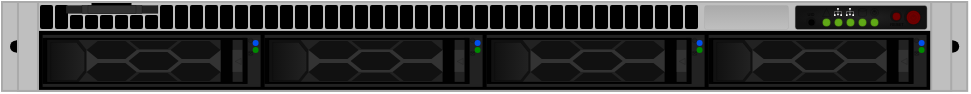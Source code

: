 <mxfile version="24.5.1" type="device">
  <diagram name="Page-1" id="KZN-zyBD-0XipZeYQRDT">
    <mxGraphModel dx="574" dy="332" grid="1" gridSize="10" guides="1" tooltips="1" connect="1" arrows="1" fold="1" page="1" pageScale="1" pageWidth="500" pageHeight="200" math="0" shadow="0">
      <root>
        <mxCell id="0" />
        <mxCell id="1" parent="0" />
        <mxCell id="4ou6pQqf3mK2EiXASReZ-273" value="" style="group" vertex="1" connectable="0" parent="1">
          <mxGeometry x="9" y="78" width="482.6" height="44.45" as="geometry" />
        </mxCell>
        <mxCell id="9eh16xiQdjSHdPkHuFP6-378" value="" style="rounded=0;whiteSpace=wrap;html=1;strokeColor=#aaaaaa;fillColor=#bfbfbf;strokeWidth=1;container=0;part=1;movable=1;resizable=1;rotatable=1;deletable=1;editable=1;locked=0;connectable=1;" parent="4ou6pQqf3mK2EiXASReZ-273" vertex="1">
          <mxGeometry width="482.6" height="44.45" as="geometry" />
        </mxCell>
        <mxCell id="9eh16xiQdjSHdPkHuFP6-379" value="" style="rounded=0;whiteSpace=wrap;html=1;strokeColor=#aaaaaa;fillColor=#BFBFBF;strokeWidth=1;movable=1;resizable=1;rotatable=1;deletable=1;editable=1;locked=0;connectable=1;container=0;" parent="4ou6pQqf3mK2EiXASReZ-273" vertex="1">
          <mxGeometry x="18" width="446.6" height="44.45" as="geometry" />
        </mxCell>
        <mxCell id="jP2WbbBxQBNUkDRbYnSl-231" value="" style="rounded=0;whiteSpace=wrap;html=1;fillColor=#000000;fontColor=#ffffff;strokeColor=none;container=0;" parent="4ou6pQqf3mK2EiXASReZ-273" vertex="1">
          <mxGeometry x="7" y="19.225" width="4" height="6" as="geometry" />
        </mxCell>
        <mxCell id="jP2WbbBxQBNUkDRbYnSl-232" value="" style="ellipse;whiteSpace=wrap;html=1;aspect=fixed;strokeColor=none;fillColor=#000000;container=0;" parent="4ou6pQqf3mK2EiXASReZ-273" vertex="1">
          <mxGeometry x="8" y="19.225" width="6" height="6" as="geometry" />
        </mxCell>
        <mxCell id="jP2WbbBxQBNUkDRbYnSl-233" value="" style="ellipse;whiteSpace=wrap;html=1;aspect=fixed;strokeColor=none;fillColor=#000000;container=0;" parent="4ou6pQqf3mK2EiXASReZ-273" vertex="1">
          <mxGeometry x="4" y="19.225" width="6" height="6" as="geometry" />
        </mxCell>
        <mxCell id="wEfOMtyTKLQo5fzBktWI-2" value="" style="rounded=0;whiteSpace=wrap;html=1;fillColor=#000000;fontColor=#ffffff;strokeColor=none;container=0;" parent="4ou6pQqf3mK2EiXASReZ-273" vertex="1">
          <mxGeometry x="471.596" y="19.225" width="4" height="6" as="geometry" />
        </mxCell>
        <mxCell id="wEfOMtyTKLQo5fzBktWI-3" value="" style="ellipse;whiteSpace=wrap;html=1;aspect=fixed;strokeColor=none;fillColor=#000000;container=0;" parent="4ou6pQqf3mK2EiXASReZ-273" vertex="1">
          <mxGeometry x="472.596" y="19.225" width="6" height="6" as="geometry" />
        </mxCell>
        <mxCell id="wEfOMtyTKLQo5fzBktWI-4" value="" style="ellipse;whiteSpace=wrap;html=1;aspect=fixed;strokeColor=none;fillColor=#000000;container=0;" parent="4ou6pQqf3mK2EiXASReZ-273" vertex="1">
          <mxGeometry x="468.596" y="19.225" width="6" height="6" as="geometry" />
        </mxCell>
        <mxCell id="jP2WbbBxQBNUkDRbYnSl-206" value="" style="rounded=0;whiteSpace=wrap;html=1;strokeColor=#aaaaaa;fillColor=#bfbfbf;strokeWidth=1;movable=1;resizable=1;rotatable=1;deletable=1;editable=1;locked=0;connectable=1;container=0;" parent="4ou6pQqf3mK2EiXASReZ-273" vertex="1">
          <mxGeometry x="7.996" width="10" height="44.45" as="geometry" />
        </mxCell>
        <mxCell id="wEfOMtyTKLQo5fzBktWI-5" value="" style="rounded=0;whiteSpace=wrap;html=1;strokeColor=#aaaaaa;fillColor=#bfbfbf;strokeWidth=1;movable=1;resizable=1;rotatable=1;deletable=1;editable=1;locked=0;connectable=1;container=0;" parent="4ou6pQqf3mK2EiXASReZ-273" vertex="1">
          <mxGeometry x="464.6" width="10" height="44.45" as="geometry" />
        </mxCell>
        <mxCell id="s0dWRtyi07ZF37cMcm2--266" value="" style="rounded=1;whiteSpace=wrap;html=1;strokeColor=#aaaaaa;fillColor=#BFBFBF;strokeWidth=0.2;movable=1;resizable=1;rotatable=1;deletable=1;editable=1;locked=0;connectable=1;container=0;align=center;verticalAlign=middle;fontFamily=Helvetica;fontSize=12;fontColor=default;arcSize=9;gradientColor=#AAAAAA;gradientDirection=north;" parent="4ou6pQqf3mK2EiXASReZ-273" vertex="1">
          <mxGeometry x="351" y="1.5" width="42" height="12" as="geometry" />
        </mxCell>
        <mxCell id="s0dWRtyi07ZF37cMcm2--295" value="" style="rounded=1;whiteSpace=wrap;html=1;strokeColor=none;fillColor=#000000;strokeWidth=1;movable=1;resizable=1;rotatable=1;deletable=1;editable=1;locked=0;connectable=1;container=0;" parent="4ou6pQqf3mK2EiXASReZ-273" vertex="1">
          <mxGeometry x="19" y="1.5" width="6.5" height="12" as="geometry" />
        </mxCell>
        <mxCell id="s0dWRtyi07ZF37cMcm2--64" value="" style="rounded=0;whiteSpace=wrap;html=1;strokeColor=none;fillColor=#000000;strokeWidth=1;movable=1;resizable=1;rotatable=1;deletable=1;editable=1;locked=0;connectable=1;container=0;" parent="4ou6pQqf3mK2EiXASReZ-273" vertex="1">
          <mxGeometry x="18.5" y="14.45" width="445.6" height="29.5" as="geometry" />
        </mxCell>
        <mxCell id="4ou6pQqf3mK2EiXASReZ-177" value="" style="group" vertex="1" connectable="0" parent="4ou6pQqf3mK2EiXASReZ-273">
          <mxGeometry x="20.3" y="16.45" width="442" height="26" as="geometry" />
        </mxCell>
        <mxCell id="4ou6pQqf3mK2EiXASReZ-107" value="" style="group" vertex="1" connectable="0" parent="4ou6pQqf3mK2EiXASReZ-177">
          <mxGeometry width="109" height="26" as="geometry" />
        </mxCell>
        <mxCell id="4ou6pQqf3mK2EiXASReZ-9" value="" style="rounded=0;whiteSpace=wrap;html=1;strokeColor=none;fillColor=#222222;strokeWidth=1;movable=1;resizable=1;rotatable=1;deletable=1;editable=1;locked=0;connectable=1;container=0;" vertex="1" parent="4ou6pQqf3mK2EiXASReZ-107">
          <mxGeometry width="109" height="26" as="geometry" />
        </mxCell>
        <mxCell id="4ou6pQqf3mK2EiXASReZ-10" value="" style="rounded=0;whiteSpace=wrap;html=1;strokeColor=#000000;fillColor=#222222;strokeWidth=1;movable=1;resizable=1;rotatable=1;deletable=1;editable=1;locked=0;connectable=1;container=0;perimeterSpacing=0;" vertex="1" parent="4ou6pQqf3mK2EiXASReZ-107">
          <mxGeometry x="2" y="2" width="100" height="22" as="geometry" />
        </mxCell>
        <mxCell id="4ou6pQqf3mK2EiXASReZ-12" value="" style="shape=loopLimit;whiteSpace=wrap;html=1;rounded=0;strokeWidth=1;align=center;verticalAlign=middle;fontFamily=Helvetica;fontSize=12;fontColor=default;resizable=1;fillColor=#111111;strokeColor=none;rotation=90;size=5;" vertex="1" parent="4ou6pQqf3mK2EiXASReZ-107">
          <mxGeometry x="1.75" y="3.25" width="21" height="19.5" as="geometry" />
        </mxCell>
        <mxCell id="4ou6pQqf3mK2EiXASReZ-13" value="" style="shape=loopLimit;whiteSpace=wrap;html=1;rounded=0;strokeWidth=0.1;align=center;verticalAlign=middle;fontFamily=Helvetica;fontSize=12;fontColor=default;resizable=1;fillColor=#111111;strokeColor=#000000;rotation=90;size=5;gradientColor=#222222;gradientDirection=north;" vertex="1" parent="4ou6pQqf3mK2EiXASReZ-107">
          <mxGeometry x="2.75" y="4.5" width="19" height="17" as="geometry" />
        </mxCell>
        <mxCell id="4ou6pQqf3mK2EiXASReZ-19" value="" style="whiteSpace=wrap;html=1;rounded=0;strokeWidth=1;align=center;verticalAlign=middle;fontFamily=Helvetica;fontSize=12;fontColor=default;resizable=1;fillColor=#010101;strokeColor=none;container=0;" vertex="1" parent="4ou6pQqf3mK2EiXASReZ-107">
          <mxGeometry x="89" y="2" width="6" height="22" as="geometry" />
        </mxCell>
        <mxCell id="4ou6pQqf3mK2EiXASReZ-20" value="" style="whiteSpace=wrap;html=1;rounded=0;strokeWidth=1;align=center;verticalAlign=middle;fontFamily=Helvetica;fontSize=12;fontColor=default;resizable=1;fillColor=#333333;strokeColor=none;container=0;" vertex="1" parent="4ou6pQqf3mK2EiXASReZ-107">
          <mxGeometry x="95" y="7.5" width="5" height="11" as="geometry" />
        </mxCell>
        <mxCell id="4ou6pQqf3mK2EiXASReZ-21" value="" style="triangle;whiteSpace=wrap;html=1;strokeColor=#111111;rounded=0;strokeWidth=0.1;align=center;verticalAlign=middle;fontFamily=Helvetica;fontSize=12;fontColor=default;resizable=1;fillColor=#333333;rotation=-180;container=0;" vertex="1" parent="4ou6pQqf3mK2EiXASReZ-107">
          <mxGeometry x="96" y="11.5" width="3" height="3" as="geometry" />
        </mxCell>
        <mxCell id="4ou6pQqf3mK2EiXASReZ-22" value="" style="whiteSpace=wrap;html=1;rounded=0;strokeWidth=1;align=center;verticalAlign=middle;fontFamily=Helvetica;fontSize=12;fontColor=default;resizable=1;fillColor=#333333;strokeColor=none;container=0;" vertex="1" parent="4ou6pQqf3mK2EiXASReZ-107">
          <mxGeometry x="22" y="7.5" width="67" height="11" as="geometry" />
        </mxCell>
        <mxCell id="4ou6pQqf3mK2EiXASReZ-14" value="" style="shape=hexagon;perimeter=hexagonPerimeter2;whiteSpace=wrap;html=1;fixedSize=1;rounded=0;strokeWidth=1;align=center;verticalAlign=middle;fontFamily=Helvetica;fontSize=12;fontColor=default;resizable=1;fillColor=#111111;strokeColor=none;size=5.568;container=0;" vertex="1" parent="4ou6pQqf3mK2EiXASReZ-107">
          <mxGeometry x="22" y="3" width="25" height="9" as="geometry" />
        </mxCell>
        <mxCell id="4ou6pQqf3mK2EiXASReZ-15" value="" style="shape=hexagon;perimeter=hexagonPerimeter2;whiteSpace=wrap;html=1;fixedSize=1;rounded=0;strokeWidth=1;align=center;verticalAlign=middle;fontFamily=Helvetica;fontSize=12;fontColor=default;resizable=1;fillColor=#111111;strokeColor=none;size=5.568;container=0;" vertex="1" parent="4ou6pQqf3mK2EiXASReZ-107">
          <mxGeometry x="22" y="14" width="25" height="9" as="geometry" />
        </mxCell>
        <mxCell id="4ou6pQqf3mK2EiXASReZ-16" value="" style="shape=hexagon;perimeter=hexagonPerimeter2;whiteSpace=wrap;html=1;fixedSize=1;rounded=0;strokeWidth=1;align=center;verticalAlign=middle;fontFamily=Helvetica;fontSize=12;fontColor=default;resizable=1;fillColor=#111111;strokeColor=none;size=5.568;container=0;" vertex="1" parent="4ou6pQqf3mK2EiXASReZ-107">
          <mxGeometry x="43" y="8.5" width="25" height="9" as="geometry" />
        </mxCell>
        <mxCell id="4ou6pQqf3mK2EiXASReZ-17" value="" style="shape=hexagon;perimeter=hexagonPerimeter2;whiteSpace=wrap;html=1;fixedSize=1;rounded=0;strokeWidth=1;align=center;verticalAlign=middle;fontFamily=Helvetica;fontSize=12;fontColor=default;resizable=1;fillColor=#111111;strokeColor=none;size=5.568;container=0;" vertex="1" parent="4ou6pQqf3mK2EiXASReZ-107">
          <mxGeometry x="64" y="3" width="25" height="9" as="geometry" />
        </mxCell>
        <mxCell id="4ou6pQqf3mK2EiXASReZ-18" value="" style="shape=hexagon;perimeter=hexagonPerimeter2;whiteSpace=wrap;html=1;fixedSize=1;rounded=0;strokeWidth=1;align=center;verticalAlign=middle;fontFamily=Helvetica;fontSize=12;fontColor=default;resizable=1;fillColor=#111111;strokeColor=none;size=5.568;container=0;" vertex="1" parent="4ou6pQqf3mK2EiXASReZ-107">
          <mxGeometry x="64" y="14" width="25" height="9" as="geometry" />
        </mxCell>
        <mxCell id="4ou6pQqf3mK2EiXASReZ-23" value="" style="whiteSpace=wrap;html=1;rounded=0;strokeWidth=1;align=center;verticalAlign=middle;fontFamily=Helvetica;fontSize=12;fontColor=default;resizable=1;fillColor=#010101;strokeColor=none;container=0;" vertex="1" parent="4ou6pQqf3mK2EiXASReZ-107">
          <mxGeometry x="100" y="1.5" width="2" height="23" as="geometry" />
        </mxCell>
        <mxCell id="4ou6pQqf3mK2EiXASReZ-24" value="" style="whiteSpace=wrap;html=1;rounded=0;strokeWidth=1;align=center;verticalAlign=middle;fontFamily=Helvetica;fontSize=12;fontColor=default;resizable=1;fillColor=#010101;strokeColor=none;container=0;" vertex="1" parent="4ou6pQqf3mK2EiXASReZ-107">
          <mxGeometry y="1.5" width="2" height="23" as="geometry" />
        </mxCell>
        <mxCell id="4ou6pQqf3mK2EiXASReZ-26" value="" style="shape=trapezoid;perimeter=trapezoidPerimeter;whiteSpace=wrap;html=1;fixedSize=1;rounded=0;strokeWidth=1;align=center;verticalAlign=middle;fontFamily=Helvetica;fontSize=12;fontColor=default;resizable=1;fillColor=#111111;strokeColor=none;size=4.94;container=0;flipV=1;" vertex="1" parent="4ou6pQqf3mK2EiXASReZ-107">
          <mxGeometry x="43.5" y="3" width="24" height="4" as="geometry" />
        </mxCell>
        <mxCell id="4ou6pQqf3mK2EiXASReZ-27" value="" style="rounded=1;whiteSpace=wrap;html=1;strokeColor=none;fillColor=#008a00;fontColor=#ffffff;container=0;arcSize=50;" vertex="1" parent="4ou6pQqf3mK2EiXASReZ-107">
          <mxGeometry x="105" y="6" width="3" height="3" as="geometry" />
        </mxCell>
        <mxCell id="4ou6pQqf3mK2EiXASReZ-28" value="" style="rounded=1;whiteSpace=wrap;html=1;strokeColor=none;fillColor=#0050ef;fontColor=#ffffff;container=0;arcSize=50;" vertex="1" parent="4ou6pQqf3mK2EiXASReZ-107">
          <mxGeometry x="105" y="2.5" width="3" height="3" as="geometry" />
        </mxCell>
        <mxCell id="4ou6pQqf3mK2EiXASReZ-29" value="" style="strokeWidth=0.1;html=1;shape=mxgraph.flowchart.database;whiteSpace=wrap;strokeColor=#010101;fillColor=none;movable=1;resizable=1;rotatable=1;deletable=1;editable=1;locked=0;connectable=1;container=0;" vertex="1" parent="4ou6pQqf3mK2EiXASReZ-107">
          <mxGeometry x="102.75" y="8" width="2" height="2" as="geometry" />
        </mxCell>
        <mxCell id="4ou6pQqf3mK2EiXASReZ-30" value="" style="strokeWidth=0.1;html=1;shape=mxgraph.flowchart.database;whiteSpace=wrap;strokeColor=#010101;fillColor=none;movable=1;resizable=1;rotatable=1;deletable=1;editable=1;locked=0;connectable=1;container=0;" vertex="1" parent="4ou6pQqf3mK2EiXASReZ-107">
          <mxGeometry x="102.75" y="1.5" width="2" height="2" as="geometry" />
        </mxCell>
        <mxCell id="4ou6pQqf3mK2EiXASReZ-31" value="" style="shape=mxgraph.sysml.x;strokeWidth=0.1;strokeColor=#010101;" vertex="1" parent="4ou6pQqf3mK2EiXASReZ-107">
          <mxGeometry x="102.75" y="8" width="2" height="2" as="geometry" />
        </mxCell>
        <mxCell id="4ou6pQqf3mK2EiXASReZ-106" value="" style="shape=trapezoid;perimeter=trapezoidPerimeter;whiteSpace=wrap;html=1;fixedSize=1;rounded=0;strokeWidth=1;align=center;verticalAlign=middle;fontFamily=Helvetica;fontSize=12;fontColor=default;resizable=1;fillColor=#111111;strokeColor=none;size=4.94;container=0;flipV=0;" vertex="1" parent="4ou6pQqf3mK2EiXASReZ-107">
          <mxGeometry x="43.5" y="19" width="24" height="4" as="geometry" />
        </mxCell>
        <mxCell id="4ou6pQqf3mK2EiXASReZ-108" value="" style="group" vertex="1" connectable="0" parent="4ou6pQqf3mK2EiXASReZ-177">
          <mxGeometry x="111" width="109" height="26" as="geometry" />
        </mxCell>
        <mxCell id="4ou6pQqf3mK2EiXASReZ-109" value="" style="rounded=0;whiteSpace=wrap;html=1;strokeColor=none;fillColor=#222222;strokeWidth=1;movable=1;resizable=1;rotatable=1;deletable=1;editable=1;locked=0;connectable=1;container=0;" vertex="1" parent="4ou6pQqf3mK2EiXASReZ-108">
          <mxGeometry width="109" height="26" as="geometry" />
        </mxCell>
        <mxCell id="4ou6pQqf3mK2EiXASReZ-110" value="" style="rounded=0;whiteSpace=wrap;html=1;strokeColor=#000000;fillColor=#222222;strokeWidth=1;movable=1;resizable=1;rotatable=1;deletable=1;editable=1;locked=0;connectable=1;container=0;perimeterSpacing=0;" vertex="1" parent="4ou6pQqf3mK2EiXASReZ-108">
          <mxGeometry x="2" y="2" width="100" height="22" as="geometry" />
        </mxCell>
        <mxCell id="4ou6pQqf3mK2EiXASReZ-111" value="" style="shape=loopLimit;whiteSpace=wrap;html=1;rounded=0;strokeWidth=1;align=center;verticalAlign=middle;fontFamily=Helvetica;fontSize=12;fontColor=default;resizable=1;fillColor=#111111;strokeColor=none;rotation=90;size=5;" vertex="1" parent="4ou6pQqf3mK2EiXASReZ-108">
          <mxGeometry x="1.75" y="3.25" width="21" height="19.5" as="geometry" />
        </mxCell>
        <mxCell id="4ou6pQqf3mK2EiXASReZ-112" value="" style="shape=loopLimit;whiteSpace=wrap;html=1;rounded=0;strokeWidth=0.1;align=center;verticalAlign=middle;fontFamily=Helvetica;fontSize=12;fontColor=default;resizable=1;fillColor=#111111;strokeColor=#000000;rotation=90;size=5;gradientColor=#222222;gradientDirection=north;" vertex="1" parent="4ou6pQqf3mK2EiXASReZ-108">
          <mxGeometry x="2.75" y="4.5" width="19" height="17" as="geometry" />
        </mxCell>
        <mxCell id="4ou6pQqf3mK2EiXASReZ-113" value="" style="whiteSpace=wrap;html=1;rounded=0;strokeWidth=1;align=center;verticalAlign=middle;fontFamily=Helvetica;fontSize=12;fontColor=default;resizable=1;fillColor=#010101;strokeColor=none;container=0;" vertex="1" parent="4ou6pQqf3mK2EiXASReZ-108">
          <mxGeometry x="89" y="2" width="6" height="22" as="geometry" />
        </mxCell>
        <mxCell id="4ou6pQqf3mK2EiXASReZ-114" value="" style="whiteSpace=wrap;html=1;rounded=0;strokeWidth=1;align=center;verticalAlign=middle;fontFamily=Helvetica;fontSize=12;fontColor=default;resizable=1;fillColor=#333333;strokeColor=none;container=0;" vertex="1" parent="4ou6pQqf3mK2EiXASReZ-108">
          <mxGeometry x="95" y="7.5" width="5" height="11" as="geometry" />
        </mxCell>
        <mxCell id="4ou6pQqf3mK2EiXASReZ-115" value="" style="triangle;whiteSpace=wrap;html=1;strokeColor=#111111;rounded=0;strokeWidth=0.1;align=center;verticalAlign=middle;fontFamily=Helvetica;fontSize=12;fontColor=default;resizable=1;fillColor=#333333;rotation=-180;container=0;" vertex="1" parent="4ou6pQqf3mK2EiXASReZ-108">
          <mxGeometry x="96" y="11.5" width="3" height="3" as="geometry" />
        </mxCell>
        <mxCell id="4ou6pQqf3mK2EiXASReZ-116" value="" style="whiteSpace=wrap;html=1;rounded=0;strokeWidth=1;align=center;verticalAlign=middle;fontFamily=Helvetica;fontSize=12;fontColor=default;resizable=1;fillColor=#333333;strokeColor=none;container=0;" vertex="1" parent="4ou6pQqf3mK2EiXASReZ-108">
          <mxGeometry x="22" y="7.5" width="67" height="11" as="geometry" />
        </mxCell>
        <mxCell id="4ou6pQqf3mK2EiXASReZ-117" value="" style="shape=hexagon;perimeter=hexagonPerimeter2;whiteSpace=wrap;html=1;fixedSize=1;rounded=0;strokeWidth=1;align=center;verticalAlign=middle;fontFamily=Helvetica;fontSize=12;fontColor=default;resizable=1;fillColor=#111111;strokeColor=none;size=5.568;container=0;" vertex="1" parent="4ou6pQqf3mK2EiXASReZ-108">
          <mxGeometry x="22" y="3" width="25" height="9" as="geometry" />
        </mxCell>
        <mxCell id="4ou6pQqf3mK2EiXASReZ-118" value="" style="shape=hexagon;perimeter=hexagonPerimeter2;whiteSpace=wrap;html=1;fixedSize=1;rounded=0;strokeWidth=1;align=center;verticalAlign=middle;fontFamily=Helvetica;fontSize=12;fontColor=default;resizable=1;fillColor=#111111;strokeColor=none;size=5.568;container=0;" vertex="1" parent="4ou6pQqf3mK2EiXASReZ-108">
          <mxGeometry x="22" y="14" width="25" height="9" as="geometry" />
        </mxCell>
        <mxCell id="4ou6pQqf3mK2EiXASReZ-119" value="" style="shape=hexagon;perimeter=hexagonPerimeter2;whiteSpace=wrap;html=1;fixedSize=1;rounded=0;strokeWidth=1;align=center;verticalAlign=middle;fontFamily=Helvetica;fontSize=12;fontColor=default;resizable=1;fillColor=#111111;strokeColor=none;size=5.568;container=0;" vertex="1" parent="4ou6pQqf3mK2EiXASReZ-108">
          <mxGeometry x="43" y="8.5" width="25" height="9" as="geometry" />
        </mxCell>
        <mxCell id="4ou6pQqf3mK2EiXASReZ-120" value="" style="shape=hexagon;perimeter=hexagonPerimeter2;whiteSpace=wrap;html=1;fixedSize=1;rounded=0;strokeWidth=1;align=center;verticalAlign=middle;fontFamily=Helvetica;fontSize=12;fontColor=default;resizable=1;fillColor=#111111;strokeColor=none;size=5.568;container=0;" vertex="1" parent="4ou6pQqf3mK2EiXASReZ-108">
          <mxGeometry x="64" y="3" width="25" height="9" as="geometry" />
        </mxCell>
        <mxCell id="4ou6pQqf3mK2EiXASReZ-121" value="" style="shape=hexagon;perimeter=hexagonPerimeter2;whiteSpace=wrap;html=1;fixedSize=1;rounded=0;strokeWidth=1;align=center;verticalAlign=middle;fontFamily=Helvetica;fontSize=12;fontColor=default;resizable=1;fillColor=#111111;strokeColor=none;size=5.568;container=0;" vertex="1" parent="4ou6pQqf3mK2EiXASReZ-108">
          <mxGeometry x="64" y="14" width="25" height="9" as="geometry" />
        </mxCell>
        <mxCell id="4ou6pQqf3mK2EiXASReZ-122" value="" style="whiteSpace=wrap;html=1;rounded=0;strokeWidth=1;align=center;verticalAlign=middle;fontFamily=Helvetica;fontSize=12;fontColor=default;resizable=1;fillColor=#010101;strokeColor=none;container=0;" vertex="1" parent="4ou6pQqf3mK2EiXASReZ-108">
          <mxGeometry x="100" y="1.5" width="2" height="23" as="geometry" />
        </mxCell>
        <mxCell id="4ou6pQqf3mK2EiXASReZ-123" value="" style="whiteSpace=wrap;html=1;rounded=0;strokeWidth=1;align=center;verticalAlign=middle;fontFamily=Helvetica;fontSize=12;fontColor=default;resizable=1;fillColor=#010101;strokeColor=none;container=0;" vertex="1" parent="4ou6pQqf3mK2EiXASReZ-108">
          <mxGeometry y="1.5" width="2" height="23" as="geometry" />
        </mxCell>
        <mxCell id="4ou6pQqf3mK2EiXASReZ-124" value="" style="shape=trapezoid;perimeter=trapezoidPerimeter;whiteSpace=wrap;html=1;fixedSize=1;rounded=0;strokeWidth=1;align=center;verticalAlign=middle;fontFamily=Helvetica;fontSize=12;fontColor=default;resizable=1;fillColor=#111111;strokeColor=none;size=4.94;container=0;flipV=1;" vertex="1" parent="4ou6pQqf3mK2EiXASReZ-108">
          <mxGeometry x="43.5" y="3" width="24" height="4" as="geometry" />
        </mxCell>
        <mxCell id="4ou6pQqf3mK2EiXASReZ-125" value="" style="rounded=1;whiteSpace=wrap;html=1;strokeColor=none;fillColor=#008a00;fontColor=#ffffff;container=0;arcSize=50;" vertex="1" parent="4ou6pQqf3mK2EiXASReZ-108">
          <mxGeometry x="105" y="6" width="3" height="3" as="geometry" />
        </mxCell>
        <mxCell id="4ou6pQqf3mK2EiXASReZ-126" value="" style="rounded=1;whiteSpace=wrap;html=1;strokeColor=none;fillColor=#0050ef;fontColor=#ffffff;container=0;arcSize=50;" vertex="1" parent="4ou6pQqf3mK2EiXASReZ-108">
          <mxGeometry x="105" y="2.5" width="3" height="3" as="geometry" />
        </mxCell>
        <mxCell id="4ou6pQqf3mK2EiXASReZ-127" value="" style="strokeWidth=0.1;html=1;shape=mxgraph.flowchart.database;whiteSpace=wrap;strokeColor=#010101;fillColor=none;movable=1;resizable=1;rotatable=1;deletable=1;editable=1;locked=0;connectable=1;container=0;" vertex="1" parent="4ou6pQqf3mK2EiXASReZ-108">
          <mxGeometry x="102.75" y="8" width="2" height="2" as="geometry" />
        </mxCell>
        <mxCell id="4ou6pQqf3mK2EiXASReZ-128" value="" style="strokeWidth=0.1;html=1;shape=mxgraph.flowchart.database;whiteSpace=wrap;strokeColor=#010101;fillColor=none;movable=1;resizable=1;rotatable=1;deletable=1;editable=1;locked=0;connectable=1;container=0;" vertex="1" parent="4ou6pQqf3mK2EiXASReZ-108">
          <mxGeometry x="102.75" y="1.5" width="2" height="2" as="geometry" />
        </mxCell>
        <mxCell id="4ou6pQqf3mK2EiXASReZ-129" value="" style="shape=mxgraph.sysml.x;strokeWidth=0.1;strokeColor=#010101;" vertex="1" parent="4ou6pQqf3mK2EiXASReZ-108">
          <mxGeometry x="102.75" y="8" width="2" height="2" as="geometry" />
        </mxCell>
        <mxCell id="4ou6pQqf3mK2EiXASReZ-130" value="" style="shape=trapezoid;perimeter=trapezoidPerimeter;whiteSpace=wrap;html=1;fixedSize=1;rounded=0;strokeWidth=1;align=center;verticalAlign=middle;fontFamily=Helvetica;fontSize=12;fontColor=default;resizable=1;fillColor=#111111;strokeColor=none;size=4.94;container=0;flipV=0;" vertex="1" parent="4ou6pQqf3mK2EiXASReZ-108">
          <mxGeometry x="43.5" y="19" width="24" height="4" as="geometry" />
        </mxCell>
        <mxCell id="4ou6pQqf3mK2EiXASReZ-131" value="" style="group" vertex="1" connectable="0" parent="4ou6pQqf3mK2EiXASReZ-177">
          <mxGeometry x="222" width="109" height="26" as="geometry" />
        </mxCell>
        <mxCell id="4ou6pQqf3mK2EiXASReZ-132" value="" style="rounded=0;whiteSpace=wrap;html=1;strokeColor=none;fillColor=#222222;strokeWidth=1;movable=1;resizable=1;rotatable=1;deletable=1;editable=1;locked=0;connectable=1;container=0;" vertex="1" parent="4ou6pQqf3mK2EiXASReZ-131">
          <mxGeometry width="109" height="26" as="geometry" />
        </mxCell>
        <mxCell id="4ou6pQqf3mK2EiXASReZ-133" value="" style="rounded=0;whiteSpace=wrap;html=1;strokeColor=#000000;fillColor=#222222;strokeWidth=1;movable=1;resizable=1;rotatable=1;deletable=1;editable=1;locked=0;connectable=1;container=0;perimeterSpacing=0;" vertex="1" parent="4ou6pQqf3mK2EiXASReZ-131">
          <mxGeometry x="2" y="2" width="100" height="22" as="geometry" />
        </mxCell>
        <mxCell id="4ou6pQqf3mK2EiXASReZ-134" value="" style="shape=loopLimit;whiteSpace=wrap;html=1;rounded=0;strokeWidth=1;align=center;verticalAlign=middle;fontFamily=Helvetica;fontSize=12;fontColor=default;resizable=1;fillColor=#111111;strokeColor=none;rotation=90;size=5;" vertex="1" parent="4ou6pQqf3mK2EiXASReZ-131">
          <mxGeometry x="1.75" y="3.25" width="21" height="19.5" as="geometry" />
        </mxCell>
        <mxCell id="4ou6pQqf3mK2EiXASReZ-135" value="" style="shape=loopLimit;whiteSpace=wrap;html=1;rounded=0;strokeWidth=0.1;align=center;verticalAlign=middle;fontFamily=Helvetica;fontSize=12;fontColor=default;resizable=1;fillColor=#111111;strokeColor=#000000;rotation=90;size=5;gradientColor=#222222;gradientDirection=north;" vertex="1" parent="4ou6pQqf3mK2EiXASReZ-131">
          <mxGeometry x="2.75" y="4.5" width="19" height="17" as="geometry" />
        </mxCell>
        <mxCell id="4ou6pQqf3mK2EiXASReZ-136" value="" style="whiteSpace=wrap;html=1;rounded=0;strokeWidth=1;align=center;verticalAlign=middle;fontFamily=Helvetica;fontSize=12;fontColor=default;resizable=1;fillColor=#010101;strokeColor=none;container=0;" vertex="1" parent="4ou6pQqf3mK2EiXASReZ-131">
          <mxGeometry x="89" y="2" width="6" height="22" as="geometry" />
        </mxCell>
        <mxCell id="4ou6pQqf3mK2EiXASReZ-137" value="" style="whiteSpace=wrap;html=1;rounded=0;strokeWidth=1;align=center;verticalAlign=middle;fontFamily=Helvetica;fontSize=12;fontColor=default;resizable=1;fillColor=#333333;strokeColor=none;container=0;" vertex="1" parent="4ou6pQqf3mK2EiXASReZ-131">
          <mxGeometry x="95" y="7.5" width="5" height="11" as="geometry" />
        </mxCell>
        <mxCell id="4ou6pQqf3mK2EiXASReZ-138" value="" style="triangle;whiteSpace=wrap;html=1;strokeColor=#111111;rounded=0;strokeWidth=0.1;align=center;verticalAlign=middle;fontFamily=Helvetica;fontSize=12;fontColor=default;resizable=1;fillColor=#333333;rotation=-180;container=0;" vertex="1" parent="4ou6pQqf3mK2EiXASReZ-131">
          <mxGeometry x="96" y="11.5" width="3" height="3" as="geometry" />
        </mxCell>
        <mxCell id="4ou6pQqf3mK2EiXASReZ-139" value="" style="whiteSpace=wrap;html=1;rounded=0;strokeWidth=1;align=center;verticalAlign=middle;fontFamily=Helvetica;fontSize=12;fontColor=default;resizable=1;fillColor=#333333;strokeColor=none;container=0;" vertex="1" parent="4ou6pQqf3mK2EiXASReZ-131">
          <mxGeometry x="22" y="7.5" width="67" height="11" as="geometry" />
        </mxCell>
        <mxCell id="4ou6pQqf3mK2EiXASReZ-140" value="" style="shape=hexagon;perimeter=hexagonPerimeter2;whiteSpace=wrap;html=1;fixedSize=1;rounded=0;strokeWidth=1;align=center;verticalAlign=middle;fontFamily=Helvetica;fontSize=12;fontColor=default;resizable=1;fillColor=#111111;strokeColor=none;size=5.568;container=0;" vertex="1" parent="4ou6pQqf3mK2EiXASReZ-131">
          <mxGeometry x="22" y="3" width="25" height="9" as="geometry" />
        </mxCell>
        <mxCell id="4ou6pQqf3mK2EiXASReZ-141" value="" style="shape=hexagon;perimeter=hexagonPerimeter2;whiteSpace=wrap;html=1;fixedSize=1;rounded=0;strokeWidth=1;align=center;verticalAlign=middle;fontFamily=Helvetica;fontSize=12;fontColor=default;resizable=1;fillColor=#111111;strokeColor=none;size=5.568;container=0;" vertex="1" parent="4ou6pQqf3mK2EiXASReZ-131">
          <mxGeometry x="22" y="14" width="25" height="9" as="geometry" />
        </mxCell>
        <mxCell id="4ou6pQqf3mK2EiXASReZ-142" value="" style="shape=hexagon;perimeter=hexagonPerimeter2;whiteSpace=wrap;html=1;fixedSize=1;rounded=0;strokeWidth=1;align=center;verticalAlign=middle;fontFamily=Helvetica;fontSize=12;fontColor=default;resizable=1;fillColor=#111111;strokeColor=none;size=5.568;container=0;" vertex="1" parent="4ou6pQqf3mK2EiXASReZ-131">
          <mxGeometry x="43" y="8.5" width="25" height="9" as="geometry" />
        </mxCell>
        <mxCell id="4ou6pQqf3mK2EiXASReZ-143" value="" style="shape=hexagon;perimeter=hexagonPerimeter2;whiteSpace=wrap;html=1;fixedSize=1;rounded=0;strokeWidth=1;align=center;verticalAlign=middle;fontFamily=Helvetica;fontSize=12;fontColor=default;resizable=1;fillColor=#111111;strokeColor=none;size=5.568;container=0;" vertex="1" parent="4ou6pQqf3mK2EiXASReZ-131">
          <mxGeometry x="64" y="3" width="25" height="9" as="geometry" />
        </mxCell>
        <mxCell id="4ou6pQqf3mK2EiXASReZ-144" value="" style="shape=hexagon;perimeter=hexagonPerimeter2;whiteSpace=wrap;html=1;fixedSize=1;rounded=0;strokeWidth=1;align=center;verticalAlign=middle;fontFamily=Helvetica;fontSize=12;fontColor=default;resizable=1;fillColor=#111111;strokeColor=none;size=5.568;container=0;" vertex="1" parent="4ou6pQqf3mK2EiXASReZ-131">
          <mxGeometry x="64" y="14" width="25" height="9" as="geometry" />
        </mxCell>
        <mxCell id="4ou6pQqf3mK2EiXASReZ-145" value="" style="whiteSpace=wrap;html=1;rounded=0;strokeWidth=1;align=center;verticalAlign=middle;fontFamily=Helvetica;fontSize=12;fontColor=default;resizable=1;fillColor=#010101;strokeColor=none;container=0;" vertex="1" parent="4ou6pQqf3mK2EiXASReZ-131">
          <mxGeometry x="100" y="1.5" width="2" height="23" as="geometry" />
        </mxCell>
        <mxCell id="4ou6pQqf3mK2EiXASReZ-146" value="" style="whiteSpace=wrap;html=1;rounded=0;strokeWidth=1;align=center;verticalAlign=middle;fontFamily=Helvetica;fontSize=12;fontColor=default;resizable=1;fillColor=#010101;strokeColor=none;container=0;" vertex="1" parent="4ou6pQqf3mK2EiXASReZ-131">
          <mxGeometry y="1.5" width="2" height="23" as="geometry" />
        </mxCell>
        <mxCell id="4ou6pQqf3mK2EiXASReZ-147" value="" style="shape=trapezoid;perimeter=trapezoidPerimeter;whiteSpace=wrap;html=1;fixedSize=1;rounded=0;strokeWidth=1;align=center;verticalAlign=middle;fontFamily=Helvetica;fontSize=12;fontColor=default;resizable=1;fillColor=#111111;strokeColor=none;size=4.94;container=0;flipV=1;" vertex="1" parent="4ou6pQqf3mK2EiXASReZ-131">
          <mxGeometry x="43.5" y="3" width="24" height="4" as="geometry" />
        </mxCell>
        <mxCell id="4ou6pQqf3mK2EiXASReZ-148" value="" style="rounded=1;whiteSpace=wrap;html=1;strokeColor=none;fillColor=#008a00;fontColor=#ffffff;container=0;arcSize=50;" vertex="1" parent="4ou6pQqf3mK2EiXASReZ-131">
          <mxGeometry x="105" y="6" width="3" height="3" as="geometry" />
        </mxCell>
        <mxCell id="4ou6pQqf3mK2EiXASReZ-149" value="" style="rounded=1;whiteSpace=wrap;html=1;strokeColor=none;fillColor=#0050ef;fontColor=#ffffff;container=0;arcSize=50;" vertex="1" parent="4ou6pQqf3mK2EiXASReZ-131">
          <mxGeometry x="105" y="2.5" width="3" height="3" as="geometry" />
        </mxCell>
        <mxCell id="4ou6pQqf3mK2EiXASReZ-150" value="" style="strokeWidth=0.1;html=1;shape=mxgraph.flowchart.database;whiteSpace=wrap;strokeColor=#010101;fillColor=none;movable=1;resizable=1;rotatable=1;deletable=1;editable=1;locked=0;connectable=1;container=0;" vertex="1" parent="4ou6pQqf3mK2EiXASReZ-131">
          <mxGeometry x="102.75" y="8" width="2" height="2" as="geometry" />
        </mxCell>
        <mxCell id="4ou6pQqf3mK2EiXASReZ-151" value="" style="strokeWidth=0.1;html=1;shape=mxgraph.flowchart.database;whiteSpace=wrap;strokeColor=#010101;fillColor=none;movable=1;resizable=1;rotatable=1;deletable=1;editable=1;locked=0;connectable=1;container=0;" vertex="1" parent="4ou6pQqf3mK2EiXASReZ-131">
          <mxGeometry x="102.75" y="1.5" width="2" height="2" as="geometry" />
        </mxCell>
        <mxCell id="4ou6pQqf3mK2EiXASReZ-152" value="" style="shape=mxgraph.sysml.x;strokeWidth=0.1;strokeColor=#010101;" vertex="1" parent="4ou6pQqf3mK2EiXASReZ-131">
          <mxGeometry x="102.75" y="8" width="2" height="2" as="geometry" />
        </mxCell>
        <mxCell id="4ou6pQqf3mK2EiXASReZ-153" value="" style="shape=trapezoid;perimeter=trapezoidPerimeter;whiteSpace=wrap;html=1;fixedSize=1;rounded=0;strokeWidth=1;align=center;verticalAlign=middle;fontFamily=Helvetica;fontSize=12;fontColor=default;resizable=1;fillColor=#111111;strokeColor=none;size=4.94;container=0;flipV=0;" vertex="1" parent="4ou6pQqf3mK2EiXASReZ-131">
          <mxGeometry x="43.5" y="19" width="24" height="4" as="geometry" />
        </mxCell>
        <mxCell id="4ou6pQqf3mK2EiXASReZ-154" value="" style="group" vertex="1" connectable="0" parent="4ou6pQqf3mK2EiXASReZ-177">
          <mxGeometry x="333" width="109" height="26" as="geometry" />
        </mxCell>
        <mxCell id="4ou6pQqf3mK2EiXASReZ-155" value="" style="rounded=0;whiteSpace=wrap;html=1;strokeColor=none;fillColor=#222222;strokeWidth=1;movable=1;resizable=1;rotatable=1;deletable=1;editable=1;locked=0;connectable=1;container=0;" vertex="1" parent="4ou6pQqf3mK2EiXASReZ-154">
          <mxGeometry width="109" height="26" as="geometry" />
        </mxCell>
        <mxCell id="4ou6pQqf3mK2EiXASReZ-156" value="" style="rounded=0;whiteSpace=wrap;html=1;strokeColor=#000000;fillColor=#222222;strokeWidth=1;movable=1;resizable=1;rotatable=1;deletable=1;editable=1;locked=0;connectable=1;container=0;perimeterSpacing=0;" vertex="1" parent="4ou6pQqf3mK2EiXASReZ-154">
          <mxGeometry x="2" y="2" width="100" height="22" as="geometry" />
        </mxCell>
        <mxCell id="4ou6pQqf3mK2EiXASReZ-157" value="" style="shape=loopLimit;whiteSpace=wrap;html=1;rounded=0;strokeWidth=1;align=center;verticalAlign=middle;fontFamily=Helvetica;fontSize=12;fontColor=default;resizable=1;fillColor=#111111;strokeColor=none;rotation=90;size=5;" vertex="1" parent="4ou6pQqf3mK2EiXASReZ-154">
          <mxGeometry x="1.75" y="3.25" width="21" height="19.5" as="geometry" />
        </mxCell>
        <mxCell id="4ou6pQqf3mK2EiXASReZ-158" value="" style="shape=loopLimit;whiteSpace=wrap;html=1;rounded=0;strokeWidth=0.1;align=center;verticalAlign=middle;fontFamily=Helvetica;fontSize=12;fontColor=default;resizable=1;fillColor=#111111;strokeColor=#000000;rotation=90;size=5;gradientColor=#222222;gradientDirection=north;" vertex="1" parent="4ou6pQqf3mK2EiXASReZ-154">
          <mxGeometry x="2.75" y="4.5" width="19" height="17" as="geometry" />
        </mxCell>
        <mxCell id="4ou6pQqf3mK2EiXASReZ-159" value="" style="whiteSpace=wrap;html=1;rounded=0;strokeWidth=1;align=center;verticalAlign=middle;fontFamily=Helvetica;fontSize=12;fontColor=default;resizable=1;fillColor=#010101;strokeColor=none;container=0;" vertex="1" parent="4ou6pQqf3mK2EiXASReZ-154">
          <mxGeometry x="89" y="2" width="6" height="22" as="geometry" />
        </mxCell>
        <mxCell id="4ou6pQqf3mK2EiXASReZ-160" value="" style="whiteSpace=wrap;html=1;rounded=0;strokeWidth=1;align=center;verticalAlign=middle;fontFamily=Helvetica;fontSize=12;fontColor=default;resizable=1;fillColor=#333333;strokeColor=none;container=0;" vertex="1" parent="4ou6pQqf3mK2EiXASReZ-154">
          <mxGeometry x="95" y="7.5" width="5" height="11" as="geometry" />
        </mxCell>
        <mxCell id="4ou6pQqf3mK2EiXASReZ-161" value="" style="triangle;whiteSpace=wrap;html=1;strokeColor=#111111;rounded=0;strokeWidth=0.1;align=center;verticalAlign=middle;fontFamily=Helvetica;fontSize=12;fontColor=default;resizable=1;fillColor=#333333;rotation=-180;container=0;" vertex="1" parent="4ou6pQqf3mK2EiXASReZ-154">
          <mxGeometry x="96" y="11.5" width="3" height="3" as="geometry" />
        </mxCell>
        <mxCell id="4ou6pQqf3mK2EiXASReZ-162" value="" style="whiteSpace=wrap;html=1;rounded=0;strokeWidth=1;align=center;verticalAlign=middle;fontFamily=Helvetica;fontSize=12;fontColor=default;resizable=1;fillColor=#333333;strokeColor=none;container=0;" vertex="1" parent="4ou6pQqf3mK2EiXASReZ-154">
          <mxGeometry x="22" y="7.5" width="67" height="11" as="geometry" />
        </mxCell>
        <mxCell id="4ou6pQqf3mK2EiXASReZ-163" value="" style="shape=hexagon;perimeter=hexagonPerimeter2;whiteSpace=wrap;html=1;fixedSize=1;rounded=0;strokeWidth=1;align=center;verticalAlign=middle;fontFamily=Helvetica;fontSize=12;fontColor=default;resizable=1;fillColor=#111111;strokeColor=none;size=5.568;container=0;" vertex="1" parent="4ou6pQqf3mK2EiXASReZ-154">
          <mxGeometry x="22" y="3" width="25" height="9" as="geometry" />
        </mxCell>
        <mxCell id="4ou6pQqf3mK2EiXASReZ-164" value="" style="shape=hexagon;perimeter=hexagonPerimeter2;whiteSpace=wrap;html=1;fixedSize=1;rounded=0;strokeWidth=1;align=center;verticalAlign=middle;fontFamily=Helvetica;fontSize=12;fontColor=default;resizable=1;fillColor=#111111;strokeColor=none;size=5.568;container=0;" vertex="1" parent="4ou6pQqf3mK2EiXASReZ-154">
          <mxGeometry x="22" y="14" width="25" height="9" as="geometry" />
        </mxCell>
        <mxCell id="4ou6pQqf3mK2EiXASReZ-165" value="" style="shape=hexagon;perimeter=hexagonPerimeter2;whiteSpace=wrap;html=1;fixedSize=1;rounded=0;strokeWidth=1;align=center;verticalAlign=middle;fontFamily=Helvetica;fontSize=12;fontColor=default;resizable=1;fillColor=#111111;strokeColor=none;size=5.568;container=0;" vertex="1" parent="4ou6pQqf3mK2EiXASReZ-154">
          <mxGeometry x="43" y="8.5" width="25" height="9" as="geometry" />
        </mxCell>
        <mxCell id="4ou6pQqf3mK2EiXASReZ-166" value="" style="shape=hexagon;perimeter=hexagonPerimeter2;whiteSpace=wrap;html=1;fixedSize=1;rounded=0;strokeWidth=1;align=center;verticalAlign=middle;fontFamily=Helvetica;fontSize=12;fontColor=default;resizable=1;fillColor=#111111;strokeColor=none;size=5.568;container=0;" vertex="1" parent="4ou6pQqf3mK2EiXASReZ-154">
          <mxGeometry x="64" y="3" width="25" height="9" as="geometry" />
        </mxCell>
        <mxCell id="4ou6pQqf3mK2EiXASReZ-167" value="" style="shape=hexagon;perimeter=hexagonPerimeter2;whiteSpace=wrap;html=1;fixedSize=1;rounded=0;strokeWidth=1;align=center;verticalAlign=middle;fontFamily=Helvetica;fontSize=12;fontColor=default;resizable=1;fillColor=#111111;strokeColor=none;size=5.568;container=0;" vertex="1" parent="4ou6pQqf3mK2EiXASReZ-154">
          <mxGeometry x="64" y="14" width="25" height="9" as="geometry" />
        </mxCell>
        <mxCell id="4ou6pQqf3mK2EiXASReZ-168" value="" style="whiteSpace=wrap;html=1;rounded=0;strokeWidth=1;align=center;verticalAlign=middle;fontFamily=Helvetica;fontSize=12;fontColor=default;resizable=1;fillColor=#010101;strokeColor=none;container=0;" vertex="1" parent="4ou6pQqf3mK2EiXASReZ-154">
          <mxGeometry x="100" y="1.5" width="2" height="23" as="geometry" />
        </mxCell>
        <mxCell id="4ou6pQqf3mK2EiXASReZ-169" value="" style="whiteSpace=wrap;html=1;rounded=0;strokeWidth=1;align=center;verticalAlign=middle;fontFamily=Helvetica;fontSize=12;fontColor=default;resizable=1;fillColor=#010101;strokeColor=none;container=0;" vertex="1" parent="4ou6pQqf3mK2EiXASReZ-154">
          <mxGeometry y="1.5" width="2" height="23" as="geometry" />
        </mxCell>
        <mxCell id="4ou6pQqf3mK2EiXASReZ-170" value="" style="shape=trapezoid;perimeter=trapezoidPerimeter;whiteSpace=wrap;html=1;fixedSize=1;rounded=0;strokeWidth=1;align=center;verticalAlign=middle;fontFamily=Helvetica;fontSize=12;fontColor=default;resizable=1;fillColor=#111111;strokeColor=none;size=4.94;container=0;flipV=1;" vertex="1" parent="4ou6pQqf3mK2EiXASReZ-154">
          <mxGeometry x="43.5" y="3" width="24" height="4" as="geometry" />
        </mxCell>
        <mxCell id="4ou6pQqf3mK2EiXASReZ-171" value="" style="rounded=1;whiteSpace=wrap;html=1;strokeColor=none;fillColor=#008a00;fontColor=#ffffff;container=0;arcSize=50;" vertex="1" parent="4ou6pQqf3mK2EiXASReZ-154">
          <mxGeometry x="105" y="6" width="3" height="3" as="geometry" />
        </mxCell>
        <mxCell id="4ou6pQqf3mK2EiXASReZ-172" value="" style="rounded=1;whiteSpace=wrap;html=1;strokeColor=none;fillColor=#0050ef;fontColor=#ffffff;container=0;arcSize=50;" vertex="1" parent="4ou6pQqf3mK2EiXASReZ-154">
          <mxGeometry x="105" y="2.5" width="3" height="3" as="geometry" />
        </mxCell>
        <mxCell id="4ou6pQqf3mK2EiXASReZ-173" value="" style="strokeWidth=0.1;html=1;shape=mxgraph.flowchart.database;whiteSpace=wrap;strokeColor=#010101;fillColor=none;movable=1;resizable=1;rotatable=1;deletable=1;editable=1;locked=0;connectable=1;container=0;" vertex="1" parent="4ou6pQqf3mK2EiXASReZ-154">
          <mxGeometry x="102.75" y="8" width="2" height="2" as="geometry" />
        </mxCell>
        <mxCell id="4ou6pQqf3mK2EiXASReZ-174" value="" style="strokeWidth=0.1;html=1;shape=mxgraph.flowchart.database;whiteSpace=wrap;strokeColor=#010101;fillColor=none;movable=1;resizable=1;rotatable=1;deletable=1;editable=1;locked=0;connectable=1;container=0;" vertex="1" parent="4ou6pQqf3mK2EiXASReZ-154">
          <mxGeometry x="102.75" y="1.5" width="2" height="2" as="geometry" />
        </mxCell>
        <mxCell id="4ou6pQqf3mK2EiXASReZ-175" value="" style="shape=mxgraph.sysml.x;strokeWidth=0.1;strokeColor=#010101;" vertex="1" parent="4ou6pQqf3mK2EiXASReZ-154">
          <mxGeometry x="102.75" y="8" width="2" height="2" as="geometry" />
        </mxCell>
        <mxCell id="4ou6pQqf3mK2EiXASReZ-176" value="" style="shape=trapezoid;perimeter=trapezoidPerimeter;whiteSpace=wrap;html=1;fixedSize=1;rounded=0;strokeWidth=1;align=center;verticalAlign=middle;fontFamily=Helvetica;fontSize=12;fontColor=default;resizable=1;fillColor=#111111;strokeColor=none;size=4.94;container=0;flipV=0;" vertex="1" parent="4ou6pQqf3mK2EiXASReZ-154">
          <mxGeometry x="43.5" y="19" width="24" height="4" as="geometry" />
        </mxCell>
        <mxCell id="4ou6pQqf3mK2EiXASReZ-179" value="" style="rounded=1;whiteSpace=wrap;html=1;strokeColor=none;fillColor=#000000;strokeWidth=1;movable=1;resizable=1;rotatable=1;deletable=1;editable=1;locked=0;connectable=1;container=0;" vertex="1" parent="4ou6pQqf3mK2EiXASReZ-273">
          <mxGeometry x="34" y="6.5" width="6.5" height="7" as="geometry" />
        </mxCell>
        <mxCell id="4ou6pQqf3mK2EiXASReZ-180" value="" style="rounded=1;whiteSpace=wrap;html=1;strokeColor=none;fillColor=#000000;strokeWidth=1;movable=1;resizable=1;rotatable=1;deletable=1;editable=1;locked=0;connectable=1;container=0;" vertex="1" parent="4ou6pQqf3mK2EiXASReZ-273">
          <mxGeometry x="41.5" y="6.5" width="6.5" height="7" as="geometry" />
        </mxCell>
        <mxCell id="4ou6pQqf3mK2EiXASReZ-181" value="" style="rounded=1;whiteSpace=wrap;html=1;strokeColor=none;fillColor=#000000;strokeWidth=1;movable=1;resizable=1;rotatable=1;deletable=1;editable=1;locked=0;connectable=1;container=0;" vertex="1" parent="4ou6pQqf3mK2EiXASReZ-273">
          <mxGeometry x="49" y="6.5" width="6.5" height="7" as="geometry" />
        </mxCell>
        <mxCell id="4ou6pQqf3mK2EiXASReZ-182" value="" style="rounded=1;whiteSpace=wrap;html=1;strokeColor=none;fillColor=#000000;strokeWidth=1;movable=1;resizable=1;rotatable=1;deletable=1;editable=1;locked=0;connectable=1;container=0;" vertex="1" parent="4ou6pQqf3mK2EiXASReZ-273">
          <mxGeometry x="56.5" y="6.5" width="6.5" height="7" as="geometry" />
        </mxCell>
        <mxCell id="4ou6pQqf3mK2EiXASReZ-183" value="" style="rounded=1;whiteSpace=wrap;html=1;strokeColor=none;fillColor=#000000;strokeWidth=1;movable=1;resizable=1;rotatable=1;deletable=1;editable=1;locked=0;connectable=1;container=0;" vertex="1" parent="4ou6pQqf3mK2EiXASReZ-273">
          <mxGeometry x="26.5" y="1.5" width="6.5" height="12" as="geometry" />
        </mxCell>
        <mxCell id="4ou6pQqf3mK2EiXASReZ-184" value="" style="rounded=1;whiteSpace=wrap;html=1;strokeColor=none;fillColor=#000000;strokeWidth=1;movable=1;resizable=1;rotatable=1;deletable=1;editable=1;locked=0;connectable=1;container=0;" vertex="1" parent="4ou6pQqf3mK2EiXASReZ-273">
          <mxGeometry x="64" y="6.5" width="6.5" height="7" as="geometry" />
        </mxCell>
        <mxCell id="4ou6pQqf3mK2EiXASReZ-185" value="" style="rounded=1;whiteSpace=wrap;html=1;strokeColor=none;fillColor=#000000;strokeWidth=1;movable=1;resizable=1;rotatable=1;deletable=1;editable=1;locked=0;connectable=1;container=0;" vertex="1" parent="4ou6pQqf3mK2EiXASReZ-273">
          <mxGeometry x="71.5" y="6.5" width="6.5" height="7" as="geometry" />
        </mxCell>
        <mxCell id="4ou6pQqf3mK2EiXASReZ-186" value="" style="rounded=1;whiteSpace=wrap;html=1;strokeColor=none;fillColor=#000000;strokeWidth=1;movable=1;resizable=1;rotatable=1;deletable=1;editable=1;locked=0;connectable=1;container=0;" vertex="1" parent="4ou6pQqf3mK2EiXASReZ-273">
          <mxGeometry x="79" y="1.5" width="6.5" height="12" as="geometry" />
        </mxCell>
        <mxCell id="4ou6pQqf3mK2EiXASReZ-187" value="" style="rounded=1;whiteSpace=wrap;html=1;strokeColor=none;fillColor=#000000;strokeWidth=1;movable=1;resizable=1;rotatable=1;deletable=1;editable=1;locked=0;connectable=1;container=0;" vertex="1" parent="4ou6pQqf3mK2EiXASReZ-273">
          <mxGeometry x="86.5" y="1.5" width="6.5" height="12" as="geometry" />
        </mxCell>
        <mxCell id="4ou6pQqf3mK2EiXASReZ-188" value="" style="rounded=1;whiteSpace=wrap;html=1;strokeColor=none;fillColor=#000000;strokeWidth=1;movable=1;resizable=1;rotatable=1;deletable=1;editable=1;locked=0;connectable=1;container=0;" vertex="1" parent="4ou6pQqf3mK2EiXASReZ-273">
          <mxGeometry x="94" y="1.5" width="6.5" height="12" as="geometry" />
        </mxCell>
        <mxCell id="4ou6pQqf3mK2EiXASReZ-189" value="" style="rounded=1;whiteSpace=wrap;html=1;strokeColor=none;fillColor=#000000;strokeWidth=1;movable=1;resizable=1;rotatable=1;deletable=1;editable=1;locked=0;connectable=1;container=0;" vertex="1" parent="4ou6pQqf3mK2EiXASReZ-273">
          <mxGeometry x="101.5" y="1.5" width="6.5" height="12" as="geometry" />
        </mxCell>
        <mxCell id="4ou6pQqf3mK2EiXASReZ-190" value="" style="rounded=1;whiteSpace=wrap;html=1;strokeColor=none;fillColor=#000000;strokeWidth=1;movable=1;resizable=1;rotatable=1;deletable=1;editable=1;locked=0;connectable=1;container=0;" vertex="1" parent="4ou6pQqf3mK2EiXASReZ-273">
          <mxGeometry x="109" y="1.5" width="6.5" height="12" as="geometry" />
        </mxCell>
        <mxCell id="4ou6pQqf3mK2EiXASReZ-191" value="" style="rounded=1;whiteSpace=wrap;html=1;strokeColor=none;fillColor=#000000;strokeWidth=1;movable=1;resizable=1;rotatable=1;deletable=1;editable=1;locked=0;connectable=1;container=0;" vertex="1" parent="4ou6pQqf3mK2EiXASReZ-273">
          <mxGeometry x="116.5" y="1.5" width="6.5" height="12" as="geometry" />
        </mxCell>
        <mxCell id="s0dWRtyi07ZF37cMcm2--303" value="" style="rounded=0;whiteSpace=wrap;html=1;strokeColor=none;fillColor=#000000;strokeWidth=1;movable=1;resizable=1;rotatable=1;deletable=1;editable=1;locked=0;connectable=1;container=0;" parent="4ou6pQqf3mK2EiXASReZ-273" vertex="1">
          <mxGeometry x="44.75" y="0.5" width="20" height="5" as="geometry" />
        </mxCell>
        <mxCell id="s0dWRtyi07ZF37cMcm2--302" value="" style="rounded=0;whiteSpace=wrap;html=1;strokeColor=#000000;fillColor=#222222;strokeWidth=0.1;movable=1;resizable=1;rotatable=1;deletable=1;editable=1;locked=0;connectable=1;container=0;" parent="4ou6pQqf3mK2EiXASReZ-273" vertex="1">
          <mxGeometry x="31.75" y="1.5" width="46" height="4" as="geometry" />
        </mxCell>
        <mxCell id="s0dWRtyi07ZF37cMcm2--304" value="" style="rounded=0;whiteSpace=wrap;html=1;strokeColor=#000000;fillColor=#333333;strokeWidth=0.1;movable=1;resizable=1;rotatable=1;deletable=1;editable=1;locked=0;connectable=1;container=0;" parent="4ou6pQqf3mK2EiXASReZ-273" vertex="1">
          <mxGeometry x="39.75" y="1.5" width="30" height="4" as="geometry" />
        </mxCell>
        <mxCell id="s0dWRtyi07ZF37cMcm2--337" value="" style="rounded=0;whiteSpace=wrap;html=1;strokeColor=#000000;fillColor=#333333;strokeWidth=0.1;movable=1;resizable=1;rotatable=1;deletable=1;editable=1;locked=0;connectable=1;container=0;" parent="4ou6pQqf3mK2EiXASReZ-273" vertex="1">
          <mxGeometry x="42.75" y="1.5" width="24" height="4" as="geometry" />
        </mxCell>
        <mxCell id="4ou6pQqf3mK2EiXASReZ-192" value="" style="rounded=1;whiteSpace=wrap;html=1;strokeColor=none;fillColor=#000000;strokeWidth=1;movable=1;resizable=1;rotatable=1;deletable=1;editable=1;locked=0;connectable=1;container=0;" vertex="1" parent="4ou6pQqf3mK2EiXASReZ-273">
          <mxGeometry x="124" y="1.5" width="6.5" height="12" as="geometry" />
        </mxCell>
        <mxCell id="4ou6pQqf3mK2EiXASReZ-193" value="" style="rounded=1;whiteSpace=wrap;html=1;strokeColor=none;fillColor=#000000;strokeWidth=1;movable=1;resizable=1;rotatable=1;deletable=1;editable=1;locked=0;connectable=1;container=0;" vertex="1" parent="4ou6pQqf3mK2EiXASReZ-273">
          <mxGeometry x="131.5" y="1.5" width="6.5" height="12" as="geometry" />
        </mxCell>
        <mxCell id="4ou6pQqf3mK2EiXASReZ-194" value="" style="rounded=1;whiteSpace=wrap;html=1;strokeColor=none;fillColor=#000000;strokeWidth=1;movable=1;resizable=1;rotatable=1;deletable=1;editable=1;locked=0;connectable=1;container=0;" vertex="1" parent="4ou6pQqf3mK2EiXASReZ-273">
          <mxGeometry x="146.5" y="1.5" width="6.5" height="12" as="geometry" />
        </mxCell>
        <mxCell id="4ou6pQqf3mK2EiXASReZ-195" value="" style="rounded=1;whiteSpace=wrap;html=1;strokeColor=none;fillColor=#000000;strokeWidth=1;movable=1;resizable=1;rotatable=1;deletable=1;editable=1;locked=0;connectable=1;container=0;" vertex="1" parent="4ou6pQqf3mK2EiXASReZ-273">
          <mxGeometry x="154" y="1.5" width="6.5" height="12" as="geometry" />
        </mxCell>
        <mxCell id="4ou6pQqf3mK2EiXASReZ-196" value="" style="rounded=1;whiteSpace=wrap;html=1;strokeColor=none;fillColor=#000000;strokeWidth=1;movable=1;resizable=1;rotatable=1;deletable=1;editable=1;locked=0;connectable=1;container=0;" vertex="1" parent="4ou6pQqf3mK2EiXASReZ-273">
          <mxGeometry x="161.5" y="1.5" width="6.5" height="12" as="geometry" />
        </mxCell>
        <mxCell id="4ou6pQqf3mK2EiXASReZ-197" value="" style="rounded=1;whiteSpace=wrap;html=1;strokeColor=none;fillColor=#000000;strokeWidth=1;movable=1;resizable=1;rotatable=1;deletable=1;editable=1;locked=0;connectable=1;container=0;" vertex="1" parent="4ou6pQqf3mK2EiXASReZ-273">
          <mxGeometry x="169" y="1.5" width="6.5" height="12" as="geometry" />
        </mxCell>
        <mxCell id="4ou6pQqf3mK2EiXASReZ-198" value="" style="rounded=1;whiteSpace=wrap;html=1;strokeColor=none;fillColor=#000000;strokeWidth=1;movable=1;resizable=1;rotatable=1;deletable=1;editable=1;locked=0;connectable=1;container=0;" vertex="1" parent="4ou6pQqf3mK2EiXASReZ-273">
          <mxGeometry x="139" y="1.5" width="6.5" height="12" as="geometry" />
        </mxCell>
        <mxCell id="4ou6pQqf3mK2EiXASReZ-199" value="" style="rounded=1;whiteSpace=wrap;html=1;strokeColor=none;fillColor=#000000;strokeWidth=1;movable=1;resizable=1;rotatable=1;deletable=1;editable=1;locked=0;connectable=1;container=0;" vertex="1" parent="4ou6pQqf3mK2EiXASReZ-273">
          <mxGeometry x="176.5" y="1.5" width="6.5" height="12" as="geometry" />
        </mxCell>
        <mxCell id="4ou6pQqf3mK2EiXASReZ-200" value="" style="rounded=1;whiteSpace=wrap;html=1;strokeColor=none;fillColor=#000000;strokeWidth=1;movable=1;resizable=1;rotatable=1;deletable=1;editable=1;locked=0;connectable=1;container=0;" vertex="1" parent="4ou6pQqf3mK2EiXASReZ-273">
          <mxGeometry x="184" y="1.5" width="6.5" height="12" as="geometry" />
        </mxCell>
        <mxCell id="4ou6pQqf3mK2EiXASReZ-201" value="" style="rounded=1;whiteSpace=wrap;html=1;strokeColor=none;fillColor=#000000;strokeWidth=1;movable=1;resizable=1;rotatable=1;deletable=1;editable=1;locked=0;connectable=1;container=0;" vertex="1" parent="4ou6pQqf3mK2EiXASReZ-273">
          <mxGeometry x="191.5" y="1.5" width="6.5" height="12" as="geometry" />
        </mxCell>
        <mxCell id="4ou6pQqf3mK2EiXASReZ-202" value="" style="rounded=1;whiteSpace=wrap;html=1;strokeColor=none;fillColor=#000000;strokeWidth=1;movable=1;resizable=1;rotatable=1;deletable=1;editable=1;locked=0;connectable=1;container=0;" vertex="1" parent="4ou6pQqf3mK2EiXASReZ-273">
          <mxGeometry x="199" y="1.5" width="6.5" height="12" as="geometry" />
        </mxCell>
        <mxCell id="4ou6pQqf3mK2EiXASReZ-203" value="" style="rounded=1;whiteSpace=wrap;html=1;strokeColor=none;fillColor=#000000;strokeWidth=1;movable=1;resizable=1;rotatable=1;deletable=1;editable=1;locked=0;connectable=1;container=0;" vertex="1" parent="4ou6pQqf3mK2EiXASReZ-273">
          <mxGeometry x="206.5" y="1.5" width="6.5" height="12" as="geometry" />
        </mxCell>
        <mxCell id="4ou6pQqf3mK2EiXASReZ-204" value="" style="rounded=1;whiteSpace=wrap;html=1;strokeColor=none;fillColor=#000000;strokeWidth=1;movable=1;resizable=1;rotatable=1;deletable=1;editable=1;locked=0;connectable=1;container=0;" vertex="1" parent="4ou6pQqf3mK2EiXASReZ-273">
          <mxGeometry x="214" y="1.5" width="6.5" height="12" as="geometry" />
        </mxCell>
        <mxCell id="4ou6pQqf3mK2EiXASReZ-205" value="" style="rounded=1;whiteSpace=wrap;html=1;strokeColor=none;fillColor=#000000;strokeWidth=1;movable=1;resizable=1;rotatable=1;deletable=1;editable=1;locked=0;connectable=1;container=0;" vertex="1" parent="4ou6pQqf3mK2EiXASReZ-273">
          <mxGeometry x="221.5" y="1.5" width="6.5" height="12" as="geometry" />
        </mxCell>
        <mxCell id="4ou6pQqf3mK2EiXASReZ-206" value="" style="rounded=1;whiteSpace=wrap;html=1;strokeColor=none;fillColor=#000000;strokeWidth=1;movable=1;resizable=1;rotatable=1;deletable=1;editable=1;locked=0;connectable=1;container=0;" vertex="1" parent="4ou6pQqf3mK2EiXASReZ-273">
          <mxGeometry x="229" y="1.5" width="6.5" height="12" as="geometry" />
        </mxCell>
        <mxCell id="4ou6pQqf3mK2EiXASReZ-207" value="" style="rounded=1;whiteSpace=wrap;html=1;strokeColor=none;fillColor=#000000;strokeWidth=1;movable=1;resizable=1;rotatable=1;deletable=1;editable=1;locked=0;connectable=1;container=0;" vertex="1" parent="4ou6pQqf3mK2EiXASReZ-273">
          <mxGeometry x="236.5" y="1.5" width="6.5" height="12" as="geometry" />
        </mxCell>
        <mxCell id="4ou6pQqf3mK2EiXASReZ-223" value="" style="rounded=1;whiteSpace=wrap;html=1;strokeColor=none;fillColor=#000000;strokeWidth=1;movable=1;resizable=1;rotatable=1;deletable=1;editable=1;locked=0;connectable=1;container=0;" vertex="1" parent="4ou6pQqf3mK2EiXASReZ-273">
          <mxGeometry x="244" y="1.5" width="6.5" height="12" as="geometry" />
        </mxCell>
        <mxCell id="4ou6pQqf3mK2EiXASReZ-224" value="" style="rounded=1;whiteSpace=wrap;html=1;strokeColor=none;fillColor=#000000;strokeWidth=1;movable=1;resizable=1;rotatable=1;deletable=1;editable=1;locked=0;connectable=1;container=0;" vertex="1" parent="4ou6pQqf3mK2EiXASReZ-273">
          <mxGeometry x="259" y="1.5" width="6.5" height="12" as="geometry" />
        </mxCell>
        <mxCell id="4ou6pQqf3mK2EiXASReZ-225" value="" style="rounded=1;whiteSpace=wrap;html=1;strokeColor=none;fillColor=#000000;strokeWidth=1;movable=1;resizable=1;rotatable=1;deletable=1;editable=1;locked=0;connectable=1;container=0;" vertex="1" parent="4ou6pQqf3mK2EiXASReZ-273">
          <mxGeometry x="266.5" y="1.5" width="6.5" height="12" as="geometry" />
        </mxCell>
        <mxCell id="4ou6pQqf3mK2EiXASReZ-226" value="" style="rounded=1;whiteSpace=wrap;html=1;strokeColor=none;fillColor=#000000;strokeWidth=1;movable=1;resizable=1;rotatable=1;deletable=1;editable=1;locked=0;connectable=1;container=0;" vertex="1" parent="4ou6pQqf3mK2EiXASReZ-273">
          <mxGeometry x="274" y="1.5" width="6.5" height="12" as="geometry" />
        </mxCell>
        <mxCell id="4ou6pQqf3mK2EiXASReZ-227" value="" style="rounded=1;whiteSpace=wrap;html=1;strokeColor=none;fillColor=#000000;strokeWidth=1;movable=1;resizable=1;rotatable=1;deletable=1;editable=1;locked=0;connectable=1;container=0;" vertex="1" parent="4ou6pQqf3mK2EiXASReZ-273">
          <mxGeometry x="281.5" y="1.5" width="6.5" height="12" as="geometry" />
        </mxCell>
        <mxCell id="4ou6pQqf3mK2EiXASReZ-228" value="" style="rounded=1;whiteSpace=wrap;html=1;strokeColor=none;fillColor=#000000;strokeWidth=1;movable=1;resizable=1;rotatable=1;deletable=1;editable=1;locked=0;connectable=1;container=0;" vertex="1" parent="4ou6pQqf3mK2EiXASReZ-273">
          <mxGeometry x="251.5" y="1.5" width="6.5" height="12" as="geometry" />
        </mxCell>
        <mxCell id="4ou6pQqf3mK2EiXASReZ-229" value="" style="rounded=1;whiteSpace=wrap;html=1;strokeColor=none;fillColor=#000000;strokeWidth=1;movable=1;resizable=1;rotatable=1;deletable=1;editable=1;locked=0;connectable=1;container=0;" vertex="1" parent="4ou6pQqf3mK2EiXASReZ-273">
          <mxGeometry x="289" y="1.5" width="6.5" height="12" as="geometry" />
        </mxCell>
        <mxCell id="4ou6pQqf3mK2EiXASReZ-230" value="" style="rounded=1;whiteSpace=wrap;html=1;strokeColor=none;fillColor=#000000;strokeWidth=1;movable=1;resizable=1;rotatable=1;deletable=1;editable=1;locked=0;connectable=1;container=0;" vertex="1" parent="4ou6pQqf3mK2EiXASReZ-273">
          <mxGeometry x="296.5" y="1.5" width="6.5" height="12" as="geometry" />
        </mxCell>
        <mxCell id="4ou6pQqf3mK2EiXASReZ-231" value="" style="rounded=1;whiteSpace=wrap;html=1;strokeColor=none;fillColor=#000000;strokeWidth=1;movable=1;resizable=1;rotatable=1;deletable=1;editable=1;locked=0;connectable=1;container=0;" vertex="1" parent="4ou6pQqf3mK2EiXASReZ-273">
          <mxGeometry x="304" y="1.5" width="6.5" height="12" as="geometry" />
        </mxCell>
        <mxCell id="4ou6pQqf3mK2EiXASReZ-232" value="" style="rounded=1;whiteSpace=wrap;html=1;strokeColor=none;fillColor=#000000;strokeWidth=1;movable=1;resizable=1;rotatable=1;deletable=1;editable=1;locked=0;connectable=1;container=0;" vertex="1" parent="4ou6pQqf3mK2EiXASReZ-273">
          <mxGeometry x="311.5" y="1.5" width="6.5" height="12" as="geometry" />
        </mxCell>
        <mxCell id="4ou6pQqf3mK2EiXASReZ-233" value="" style="rounded=1;whiteSpace=wrap;html=1;strokeColor=none;fillColor=#000000;strokeWidth=1;movable=1;resizable=1;rotatable=1;deletable=1;editable=1;locked=0;connectable=1;container=0;" vertex="1" parent="4ou6pQqf3mK2EiXASReZ-273">
          <mxGeometry x="319" y="1.5" width="6.5" height="12" as="geometry" />
        </mxCell>
        <mxCell id="4ou6pQqf3mK2EiXASReZ-234" value="" style="rounded=1;whiteSpace=wrap;html=1;strokeColor=none;fillColor=#000000;strokeWidth=1;movable=1;resizable=1;rotatable=1;deletable=1;editable=1;locked=0;connectable=1;container=0;" vertex="1" parent="4ou6pQqf3mK2EiXASReZ-273">
          <mxGeometry x="326.5" y="1.5" width="6.5" height="12" as="geometry" />
        </mxCell>
        <mxCell id="4ou6pQqf3mK2EiXASReZ-235" value="" style="rounded=1;whiteSpace=wrap;html=1;strokeColor=none;fillColor=#000000;strokeWidth=1;movable=1;resizable=1;rotatable=1;deletable=1;editable=1;locked=0;connectable=1;container=0;" vertex="1" parent="4ou6pQqf3mK2EiXASReZ-273">
          <mxGeometry x="334" y="1.5" width="6.5" height="12" as="geometry" />
        </mxCell>
        <mxCell id="4ou6pQqf3mK2EiXASReZ-236" value="" style="rounded=1;whiteSpace=wrap;html=1;strokeColor=none;fillColor=#000000;strokeWidth=1;movable=1;resizable=1;rotatable=1;deletable=1;editable=1;locked=0;connectable=1;container=0;" vertex="1" parent="4ou6pQqf3mK2EiXASReZ-273">
          <mxGeometry x="341.5" y="1.5" width="6.5" height="12" as="geometry" />
        </mxCell>
        <mxCell id="4ou6pQqf3mK2EiXASReZ-238" value="" style="rounded=1;whiteSpace=wrap;html=1;strokeColor=#aaaaaa;fillColor=#222222;strokeWidth=0.2;movable=1;resizable=1;rotatable=1;deletable=1;editable=1;locked=0;connectable=1;container=0;align=center;verticalAlign=middle;fontFamily=Helvetica;fontSize=12;fontColor=default;gradientColor=#111111;gradientDirection=radial;arcSize=10;" vertex="1" parent="4ou6pQqf3mK2EiXASReZ-273">
          <mxGeometry x="396.3" y="1.5" width="66" height="12" as="geometry" />
        </mxCell>
        <mxCell id="4ou6pQqf3mK2EiXASReZ-240" value="" style="ellipse;whiteSpace=wrap;html=1;strokeColor=#000000;fillColor=#60a917;fontColor=#ffffff;movable=1;resizable=1;rotatable=1;deletable=1;editable=1;locked=0;connectable=1;container=0;strokeWidth=0.1;" vertex="1" parent="4ou6pQqf3mK2EiXASReZ-273">
          <mxGeometry x="410" y="8" width="4" height="4" as="geometry" />
        </mxCell>
        <mxCell id="4ou6pQqf3mK2EiXASReZ-243" value="" style="strokeWidth=0.1;html=1;shape=mxgraph.flowchart.database;whiteSpace=wrap;strokeColor=default;fillColor=none;movable=1;resizable=1;rotatable=1;deletable=1;editable=1;locked=0;connectable=1;container=0;" vertex="1" parent="4ou6pQqf3mK2EiXASReZ-273">
          <mxGeometry x="428" y="3" width="4" height="4" as="geometry" />
        </mxCell>
        <mxCell id="4ou6pQqf3mK2EiXASReZ-244" value="" style="sketch=0;pointerEvents=1;shadow=0;dashed=0;html=1;strokeColor=none;fillColor=#FFFFFF;labelPosition=center;verticalLabelPosition=bottom;verticalAlign=top;align=center;outlineConnect=0;shape=mxgraph.vvd.infrastructure;movable=1;resizable=1;rotatable=1;deletable=1;editable=1;locked=0;connectable=1;container=0;" vertex="1" parent="4ou6pQqf3mK2EiXASReZ-273">
          <mxGeometry x="416" y="3" width="4" height="4" as="geometry" />
        </mxCell>
        <mxCell id="4ou6pQqf3mK2EiXASReZ-245" value="" style="triangle;whiteSpace=wrap;html=1;rotation=-90;fillColor=none;strokeWidth=0.1;movable=1;resizable=1;rotatable=1;deletable=1;editable=1;locked=0;connectable=1;container=0;" vertex="1" parent="4ou6pQqf3mK2EiXASReZ-273">
          <mxGeometry x="410" y="3" width="4" height="4" as="geometry" />
        </mxCell>
        <mxCell id="4ou6pQqf3mK2EiXASReZ-246" value="" style="sketch=0;html=1;strokeColor=default;shadow=0;fillColor=none;verticalAlign=top;labelPosition=center;verticalLabelPosition=bottom;shape=mxgraph.gcp2.a7_power;gradientColor=none;strokeWidth=0.1;movable=1;resizable=1;rotatable=1;deletable=1;editable=1;locked=0;connectable=1;container=0;" vertex="1" parent="4ou6pQqf3mK2EiXASReZ-273">
          <mxGeometry x="434" y="3" width="4" height="4" as="geometry" />
        </mxCell>
        <mxCell id="4ou6pQqf3mK2EiXASReZ-247" value="" style="ellipse;whiteSpace=wrap;html=1;strokeColor=#000000;fillColor=#60a917;fontColor=#ffffff;movable=1;resizable=1;rotatable=1;deletable=1;editable=1;locked=0;connectable=1;container=0;strokeWidth=0.1;" vertex="1" parent="4ou6pQqf3mK2EiXASReZ-273">
          <mxGeometry x="416" y="8" width="4" height="4" as="geometry" />
        </mxCell>
        <mxCell id="4ou6pQqf3mK2EiXASReZ-248" value="" style="ellipse;whiteSpace=wrap;html=1;strokeColor=#000000;fillColor=#60a917;fontColor=#ffffff;movable=1;resizable=1;rotatable=1;deletable=1;editable=1;locked=0;connectable=1;container=0;strokeWidth=0.1;" vertex="1" parent="4ou6pQqf3mK2EiXASReZ-273">
          <mxGeometry x="422" y="8" width="4" height="4" as="geometry" />
        </mxCell>
        <mxCell id="4ou6pQqf3mK2EiXASReZ-249" value="" style="ellipse;whiteSpace=wrap;html=1;strokeColor=#000000;fillColor=#60a917;fontColor=#ffffff;movable=1;resizable=1;rotatable=1;deletable=1;editable=1;locked=0;connectable=1;container=0;strokeWidth=0.1;" vertex="1" parent="4ou6pQqf3mK2EiXASReZ-273">
          <mxGeometry x="428" y="8" width="4" height="4" as="geometry" />
        </mxCell>
        <mxCell id="4ou6pQqf3mK2EiXASReZ-250" value="" style="ellipse;whiteSpace=wrap;html=1;strokeColor=#000000;fillColor=#60a917;fontColor=#ffffff;movable=1;resizable=1;rotatable=1;deletable=1;editable=1;locked=0;connectable=1;container=0;strokeWidth=0.1;" vertex="1" parent="4ou6pQqf3mK2EiXASReZ-273">
          <mxGeometry x="434" y="8" width="4" height="4" as="geometry" />
        </mxCell>
        <mxCell id="4ou6pQqf3mK2EiXASReZ-251" value="" style="sketch=0;pointerEvents=1;shadow=0;dashed=0;html=1;strokeColor=none;fillColor=#FFFFFF;labelPosition=center;verticalLabelPosition=bottom;verticalAlign=top;align=center;outlineConnect=0;shape=mxgraph.vvd.infrastructure;movable=1;resizable=1;rotatable=1;deletable=1;editable=1;locked=0;connectable=1;container=0;" vertex="1" parent="4ou6pQqf3mK2EiXASReZ-273">
          <mxGeometry x="422" y="3" width="4" height="4" as="geometry" />
        </mxCell>
        <mxCell id="4ou6pQqf3mK2EiXASReZ-262" value="" style="group;rounded=1;arcSize=50;strokeColor=#111111;strokeWidth=2;" vertex="1" connectable="0" parent="4ou6pQqf3mK2EiXASReZ-273">
          <mxGeometry x="452" y="4.0" width="7" height="7" as="geometry" />
        </mxCell>
        <mxCell id="4ou6pQqf3mK2EiXASReZ-263" value="" style="ellipse;whiteSpace=wrap;html=1;strokeColor=#000000;fillColor=#6F0000;fontColor=#ffffff;movable=1;resizable=1;rotatable=1;deletable=1;editable=1;locked=0;connectable=1;container=0;strokeWidth=0.1;" vertex="1" parent="4ou6pQqf3mK2EiXASReZ-262">
          <mxGeometry width="7" height="7" as="geometry" />
        </mxCell>
        <mxCell id="4ou6pQqf3mK2EiXASReZ-264" value="" style="sketch=0;html=1;strokeColor=#470000;shadow=0;fillColor=none;verticalAlign=top;labelPosition=center;verticalLabelPosition=bottom;shape=mxgraph.gcp2.a7_power;gradientColor=none;strokeWidth=0.1;movable=1;resizable=1;rotatable=1;deletable=1;editable=1;locked=0;connectable=1;container=0;" vertex="1" parent="4ou6pQqf3mK2EiXASReZ-262">
          <mxGeometry x="1" y="0.95" width="5" height="5" as="geometry" />
        </mxCell>
        <mxCell id="4ou6pQqf3mK2EiXASReZ-265" value="" style="group" vertex="1" connectable="0" parent="4ou6pQqf3mK2EiXASReZ-273">
          <mxGeometry x="445" y="5.0" width="4" height="4" as="geometry" />
        </mxCell>
        <mxCell id="4ou6pQqf3mK2EiXASReZ-266" value="" style="group;rounded=1;arcSize=50;strokeColor=#111111;strokeWidth=2;container=0;" vertex="1" connectable="0" parent="4ou6pQqf3mK2EiXASReZ-265">
          <mxGeometry width="4" height="4" as="geometry" />
        </mxCell>
        <mxCell id="4ou6pQqf3mK2EiXASReZ-267" value="" style="ellipse;whiteSpace=wrap;html=1;strokeColor=#000000;fillColor=#6F0000;fontColor=#ffffff;movable=1;resizable=1;rotatable=1;deletable=1;editable=1;locked=0;connectable=1;container=0;strokeWidth=0.1;" vertex="1" parent="4ou6pQqf3mK2EiXASReZ-265">
          <mxGeometry width="4" height="4" as="geometry" />
        </mxCell>
        <mxCell id="4ou6pQqf3mK2EiXASReZ-268" value="" style="group" vertex="1" connectable="0" parent="4ou6pQqf3mK2EiXASReZ-273">
          <mxGeometry x="403" y="8.5" width="3" height="3" as="geometry" />
        </mxCell>
        <mxCell id="4ou6pQqf3mK2EiXASReZ-269" value="" style="group;rounded=1;arcSize=50;strokeColor=#111111;strokeWidth=2;container=0;" vertex="1" connectable="0" parent="4ou6pQqf3mK2EiXASReZ-268">
          <mxGeometry width="3" height="3" as="geometry" />
        </mxCell>
        <mxCell id="4ou6pQqf3mK2EiXASReZ-270" value="" style="ellipse;whiteSpace=wrap;html=1;strokeColor=#000000;fillColor=#010101;fontColor=#ffffff;movable=1;resizable=1;rotatable=1;deletable=1;editable=1;locked=0;connectable=1;container=0;strokeWidth=0.1;" vertex="1" parent="4ou6pQqf3mK2EiXASReZ-268">
          <mxGeometry width="3" height="3" as="geometry" />
        </mxCell>
        <mxCell id="4ou6pQqf3mK2EiXASReZ-271" value="UID" style="text;html=1;align=center;verticalAlign=middle;whiteSpace=wrap;rounded=0;fontSize=2;" vertex="1" parent="4ou6pQqf3mK2EiXASReZ-273">
          <mxGeometry x="400" y="3.5" width="9" height="4" as="geometry" />
        </mxCell>
        <mxCell id="4ou6pQqf3mK2EiXASReZ-272" value="RESET" style="text;html=1;align=center;verticalAlign=middle;whiteSpace=wrap;rounded=0;fontSize=2;" vertex="1" parent="4ou6pQqf3mK2EiXASReZ-273">
          <mxGeometry x="442.5" y="9.0" width="9" height="4" as="geometry" />
        </mxCell>
      </root>
    </mxGraphModel>
  </diagram>
</mxfile>
